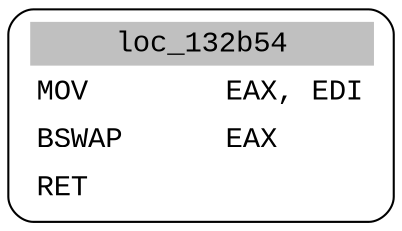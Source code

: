 digraph asm_graph {
1941 [
shape="Mrecord" fontname="Courier New"label =<<table border="0" cellborder="0" cellpadding="3"><tr><td align="center" colspan="2" bgcolor="grey">loc_132b54</td></tr><tr><td align="left">MOV        EAX, EDI</td></tr><tr><td align="left">BSWAP      EAX</td></tr><tr><td align="left">RET        </td></tr></table>> ];
}